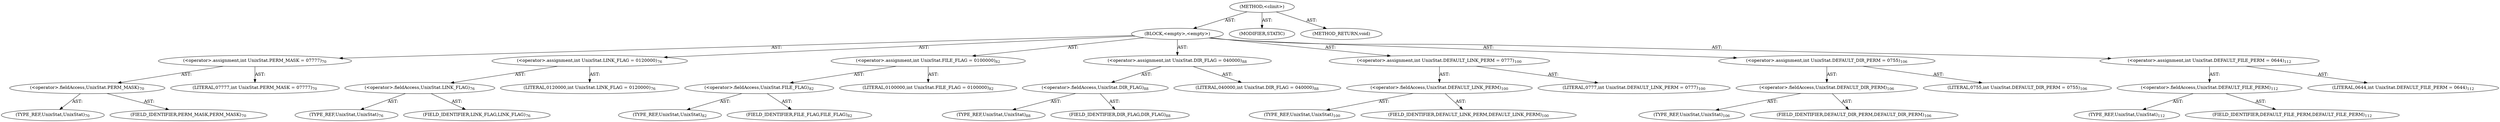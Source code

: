 digraph "&lt;clinit&gt;" {  
"111669149696" [label = <(METHOD,&lt;clinit&gt;)> ]
"25769803776" [label = <(BLOCK,&lt;empty&gt;,&lt;empty&gt;)> ]
"30064771072" [label = <(&lt;operator&gt;.assignment,int UnixStat.PERM_MASK = 07777)<SUB>70</SUB>> ]
"30064771073" [label = <(&lt;operator&gt;.fieldAccess,UnixStat.PERM_MASK)<SUB>70</SUB>> ]
"180388626432" [label = <(TYPE_REF,UnixStat,UnixStat)<SUB>70</SUB>> ]
"55834574848" [label = <(FIELD_IDENTIFIER,PERM_MASK,PERM_MASK)<SUB>70</SUB>> ]
"90194313216" [label = <(LITERAL,07777,int UnixStat.PERM_MASK = 07777)<SUB>70</SUB>> ]
"30064771074" [label = <(&lt;operator&gt;.assignment,int UnixStat.LINK_FLAG = 0120000)<SUB>76</SUB>> ]
"30064771075" [label = <(&lt;operator&gt;.fieldAccess,UnixStat.LINK_FLAG)<SUB>76</SUB>> ]
"180388626433" [label = <(TYPE_REF,UnixStat,UnixStat)<SUB>76</SUB>> ]
"55834574849" [label = <(FIELD_IDENTIFIER,LINK_FLAG,LINK_FLAG)<SUB>76</SUB>> ]
"90194313217" [label = <(LITERAL,0120000,int UnixStat.LINK_FLAG = 0120000)<SUB>76</SUB>> ]
"30064771076" [label = <(&lt;operator&gt;.assignment,int UnixStat.FILE_FLAG = 0100000)<SUB>82</SUB>> ]
"30064771077" [label = <(&lt;operator&gt;.fieldAccess,UnixStat.FILE_FLAG)<SUB>82</SUB>> ]
"180388626434" [label = <(TYPE_REF,UnixStat,UnixStat)<SUB>82</SUB>> ]
"55834574850" [label = <(FIELD_IDENTIFIER,FILE_FLAG,FILE_FLAG)<SUB>82</SUB>> ]
"90194313218" [label = <(LITERAL,0100000,int UnixStat.FILE_FLAG = 0100000)<SUB>82</SUB>> ]
"30064771078" [label = <(&lt;operator&gt;.assignment,int UnixStat.DIR_FLAG = 040000)<SUB>88</SUB>> ]
"30064771079" [label = <(&lt;operator&gt;.fieldAccess,UnixStat.DIR_FLAG)<SUB>88</SUB>> ]
"180388626435" [label = <(TYPE_REF,UnixStat,UnixStat)<SUB>88</SUB>> ]
"55834574851" [label = <(FIELD_IDENTIFIER,DIR_FLAG,DIR_FLAG)<SUB>88</SUB>> ]
"90194313219" [label = <(LITERAL,040000,int UnixStat.DIR_FLAG = 040000)<SUB>88</SUB>> ]
"30064771080" [label = <(&lt;operator&gt;.assignment,int UnixStat.DEFAULT_LINK_PERM = 0777)<SUB>100</SUB>> ]
"30064771081" [label = <(&lt;operator&gt;.fieldAccess,UnixStat.DEFAULT_LINK_PERM)<SUB>100</SUB>> ]
"180388626436" [label = <(TYPE_REF,UnixStat,UnixStat)<SUB>100</SUB>> ]
"55834574852" [label = <(FIELD_IDENTIFIER,DEFAULT_LINK_PERM,DEFAULT_LINK_PERM)<SUB>100</SUB>> ]
"90194313220" [label = <(LITERAL,0777,int UnixStat.DEFAULT_LINK_PERM = 0777)<SUB>100</SUB>> ]
"30064771082" [label = <(&lt;operator&gt;.assignment,int UnixStat.DEFAULT_DIR_PERM = 0755)<SUB>106</SUB>> ]
"30064771083" [label = <(&lt;operator&gt;.fieldAccess,UnixStat.DEFAULT_DIR_PERM)<SUB>106</SUB>> ]
"180388626437" [label = <(TYPE_REF,UnixStat,UnixStat)<SUB>106</SUB>> ]
"55834574853" [label = <(FIELD_IDENTIFIER,DEFAULT_DIR_PERM,DEFAULT_DIR_PERM)<SUB>106</SUB>> ]
"90194313221" [label = <(LITERAL,0755,int UnixStat.DEFAULT_DIR_PERM = 0755)<SUB>106</SUB>> ]
"30064771084" [label = <(&lt;operator&gt;.assignment,int UnixStat.DEFAULT_FILE_PERM = 0644)<SUB>112</SUB>> ]
"30064771085" [label = <(&lt;operator&gt;.fieldAccess,UnixStat.DEFAULT_FILE_PERM)<SUB>112</SUB>> ]
"180388626438" [label = <(TYPE_REF,UnixStat,UnixStat)<SUB>112</SUB>> ]
"55834574854" [label = <(FIELD_IDENTIFIER,DEFAULT_FILE_PERM,DEFAULT_FILE_PERM)<SUB>112</SUB>> ]
"90194313222" [label = <(LITERAL,0644,int UnixStat.DEFAULT_FILE_PERM = 0644)<SUB>112</SUB>> ]
"133143986190" [label = <(MODIFIER,STATIC)> ]
"128849018880" [label = <(METHOD_RETURN,void)> ]
  "111669149696" -> "25769803776"  [ label = "AST: "] 
  "111669149696" -> "133143986190"  [ label = "AST: "] 
  "111669149696" -> "128849018880"  [ label = "AST: "] 
  "25769803776" -> "30064771072"  [ label = "AST: "] 
  "25769803776" -> "30064771074"  [ label = "AST: "] 
  "25769803776" -> "30064771076"  [ label = "AST: "] 
  "25769803776" -> "30064771078"  [ label = "AST: "] 
  "25769803776" -> "30064771080"  [ label = "AST: "] 
  "25769803776" -> "30064771082"  [ label = "AST: "] 
  "25769803776" -> "30064771084"  [ label = "AST: "] 
  "30064771072" -> "30064771073"  [ label = "AST: "] 
  "30064771072" -> "90194313216"  [ label = "AST: "] 
  "30064771073" -> "180388626432"  [ label = "AST: "] 
  "30064771073" -> "55834574848"  [ label = "AST: "] 
  "30064771074" -> "30064771075"  [ label = "AST: "] 
  "30064771074" -> "90194313217"  [ label = "AST: "] 
  "30064771075" -> "180388626433"  [ label = "AST: "] 
  "30064771075" -> "55834574849"  [ label = "AST: "] 
  "30064771076" -> "30064771077"  [ label = "AST: "] 
  "30064771076" -> "90194313218"  [ label = "AST: "] 
  "30064771077" -> "180388626434"  [ label = "AST: "] 
  "30064771077" -> "55834574850"  [ label = "AST: "] 
  "30064771078" -> "30064771079"  [ label = "AST: "] 
  "30064771078" -> "90194313219"  [ label = "AST: "] 
  "30064771079" -> "180388626435"  [ label = "AST: "] 
  "30064771079" -> "55834574851"  [ label = "AST: "] 
  "30064771080" -> "30064771081"  [ label = "AST: "] 
  "30064771080" -> "90194313220"  [ label = "AST: "] 
  "30064771081" -> "180388626436"  [ label = "AST: "] 
  "30064771081" -> "55834574852"  [ label = "AST: "] 
  "30064771082" -> "30064771083"  [ label = "AST: "] 
  "30064771082" -> "90194313221"  [ label = "AST: "] 
  "30064771083" -> "180388626437"  [ label = "AST: "] 
  "30064771083" -> "55834574853"  [ label = "AST: "] 
  "30064771084" -> "30064771085"  [ label = "AST: "] 
  "30064771084" -> "90194313222"  [ label = "AST: "] 
  "30064771085" -> "180388626438"  [ label = "AST: "] 
  "30064771085" -> "55834574854"  [ label = "AST: "] 
}

